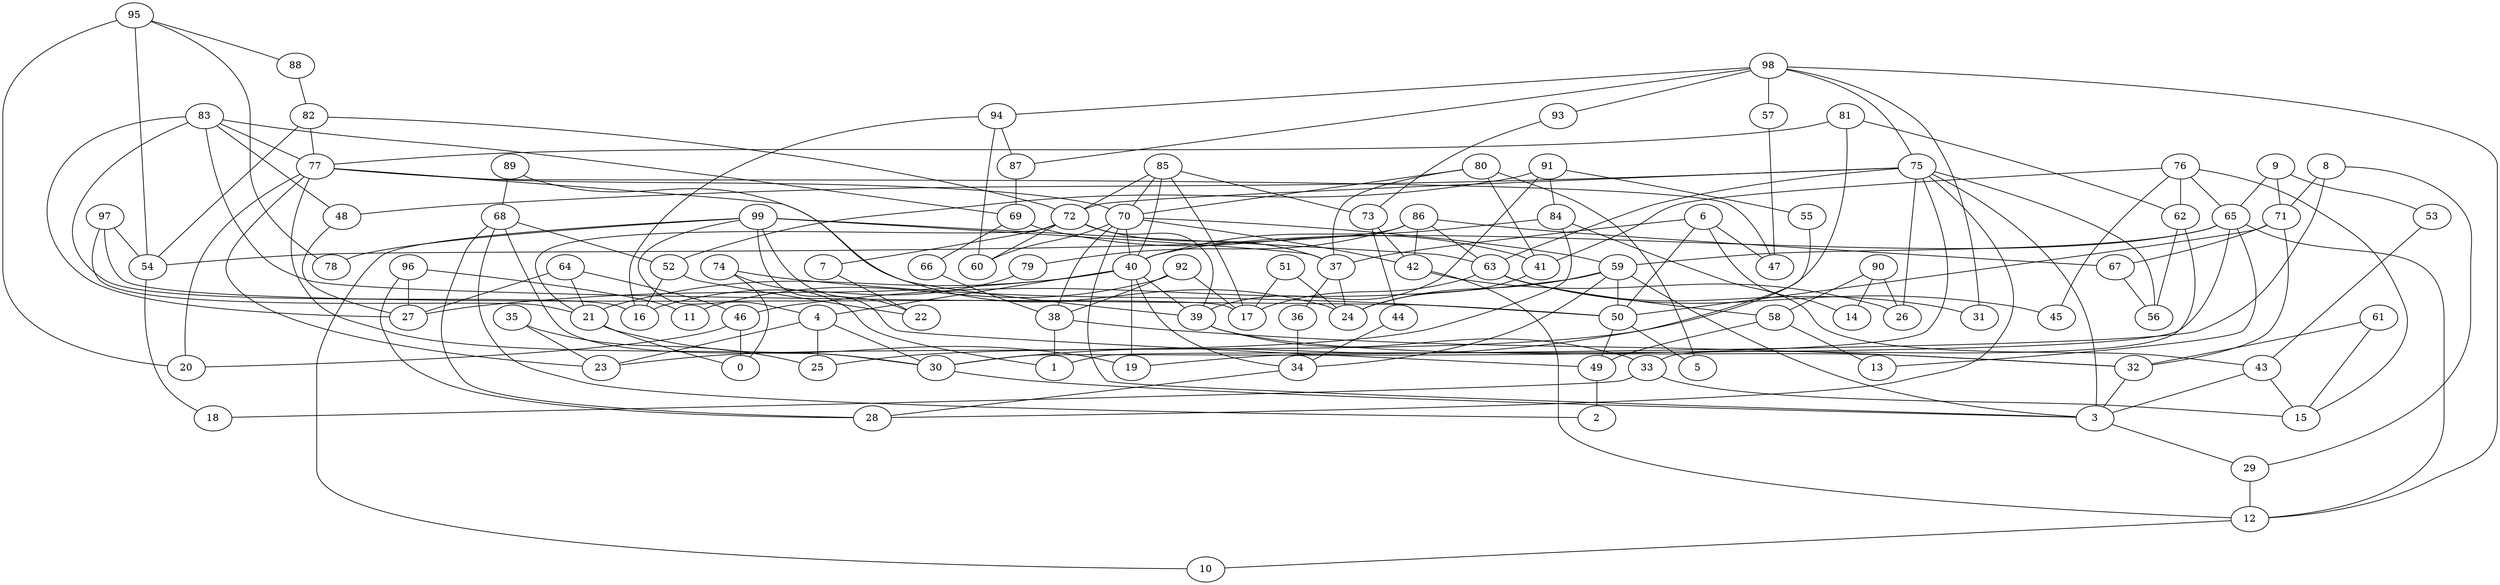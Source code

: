 digraph GG_graph {

subgraph G_graph {
edge [color = black]
"87" -> "69" [dir = none]
"64" -> "46" [dir = none]
"64" -> "21" [dir = none]
"64" -> "27" [dir = none]
"89" -> "39" [dir = none]
"89" -> "68" [dir = none]
"94" -> "16" [dir = none]
"94" -> "60" [dir = none]
"94" -> "87" [dir = none]
"72" -> "7" [dir = none]
"72" -> "60" [dir = none]
"72" -> "39" [dir = none]
"72" -> "37" [dir = none]
"72" -> "21" [dir = none]
"12" -> "10" [dir = none]
"74" -> "0" [dir = none]
"74" -> "50" [dir = none]
"74" -> "1" [dir = none]
"4" -> "23" [dir = none]
"4" -> "30" [dir = none]
"4" -> "25" [dir = none]
"46" -> "20" [dir = none]
"37" -> "36" [dir = none]
"37" -> "24" [dir = none]
"77" -> "47" [dir = none]
"77" -> "20" [dir = none]
"77" -> "23" [dir = none]
"77" -> "30" [dir = none]
"77" -> "70" [dir = none]
"77" -> "24" [dir = none]
"82" -> "77" [dir = none]
"82" -> "72" [dir = none]
"82" -> "54" [dir = none]
"71" -> "67" [dir = none]
"71" -> "32" [dir = none]
"71" -> "50" [dir = none]
"92" -> "17" [dir = none]
"92" -> "38" [dir = none]
"92" -> "11" [dir = none]
"44" -> "34" [dir = none]
"54" -> "18" [dir = none]
"49" -> "2" [dir = none]
"66" -> "38" [dir = none]
"70" -> "42" [dir = none]
"70" -> "40" [dir = none]
"70" -> "60" [dir = none]
"70" -> "38" [dir = none]
"70" -> "3" [dir = none]
"70" -> "59" [dir = none]
"41" -> "24" [dir = none]
"80" -> "37" [dir = none]
"80" -> "70" [dir = none]
"80" -> "41" [dir = none]
"80" -> "5" [dir = none]
"36" -> "34" [dir = none]
"88" -> "82" [dir = none]
"83" -> "69" [dir = none]
"83" -> "77" [dir = none]
"83" -> "27" [dir = none]
"83" -> "48" [dir = none]
"83" -> "50" [dir = none]
"83" -> "16" [dir = none]
"98" -> "93" [dir = none]
"98" -> "87" [dir = none]
"98" -> "12" [dir = none]
"98" -> "31" [dir = none]
"98" -> "75" [dir = none]
"98" -> "94" [dir = none]
"98" -> "57" [dir = none]
"93" -> "73" [dir = none]
"9" -> "71" [dir = none]
"9" -> "65" [dir = none]
"9" -> "53" [dir = none]
"53" -> "43" [dir = none]
"40" -> "21" [dir = none]
"40" -> "27" [dir = none]
"40" -> "4" [dir = none]
"40" -> "34" [dir = none]
"40" -> "39" [dir = none]
"40" -> "19" [dir = none]
"85" -> "40" [dir = none]
"85" -> "70" [dir = none]
"85" -> "72" [dir = none]
"85" -> "73" [dir = none]
"85" -> "17" [dir = none]
"73" -> "42" [dir = none]
"73" -> "44" [dir = none]
"39" -> "33" [dir = none]
"39" -> "32" [dir = none]
"97" -> "54" [dir = none]
"97" -> "17" [dir = none]
"97" -> "21" [dir = none]
"52" -> "22" [dir = none]
"48" -> "27" [dir = none]
"38" -> "1" [dir = none]
"38" -> "32" [dir = none]
"61" -> "32" [dir = none]
"61" -> "15" [dir = none]
"30" -> "3" [dir = none]
"58" -> "13" [dir = none]
"58" -> "49" [dir = none]
"84" -> "40" [dir = none]
"84" -> "43" [dir = none]
"84" -> "23" [dir = none]
"34" -> "28" [dir = none]
"90" -> "26" [dir = none]
"90" -> "58" [dir = none]
"90" -> "14" [dir = none]
"76" -> "45" [dir = none]
"76" -> "65" [dir = none]
"76" -> "41" [dir = none]
"76" -> "62" [dir = none]
"76" -> "15" [dir = none]
"51" -> "17" [dir = none]
"51" -> "24" [dir = none]
"57" -> "47" [dir = none]
"63" -> "58" [dir = none]
"63" -> "17" [dir = none]
"63" -> "31" [dir = none]
"63" -> "45" [dir = none]
"68" -> "28" [dir = none]
"68" -> "2" [dir = none]
"68" -> "30" [dir = none]
"68" -> "52" [dir = none]
"8" -> "71" [dir = none]
"8" -> "19" [dir = none]
"8" -> "29" [dir = none]
"35" -> "23" [dir = none]
"35" -> "25" [dir = none]
"99" -> "49" [dir = none]
"99" -> "4" [dir = none]
"99" -> "63" [dir = none]
"99" -> "10" [dir = none]
"99" -> "22" [dir = none]
"99" -> "37" [dir = none]
"99" -> "78" [dir = none]
"29" -> "12" [dir = none]
"79" -> "16" [dir = none]
"81" -> "77" [dir = none]
"81" -> "25" [dir = none]
"81" -> "62" [dir = none]
"69" -> "41" [dir = none]
"69" -> "66" [dir = none]
"95" -> "78" [dir = none]
"95" -> "20" [dir = none]
"95" -> "54" [dir = none]
"95" -> "88" [dir = none]
"75" -> "28" [dir = none]
"75" -> "48" [dir = none]
"75" -> "26" [dir = none]
"75" -> "72" [dir = none]
"75" -> "3" [dir = none]
"75" -> "30" [dir = none]
"75" -> "63" [dir = none]
"75" -> "56" [dir = none]
"86" -> "63" [dir = none]
"86" -> "54" [dir = none]
"86" -> "67" [dir = none]
"86" -> "42" [dir = none]
"86" -> "79" [dir = none]
"3" -> "29" [dir = none]
"55" -> "30" [dir = none]
"62" -> "56" [dir = none]
"62" -> "33" [dir = none]
"21" -> "0" [dir = none]
"21" -> "19" [dir = none]
"32" -> "3" [dir = none]
"96" -> "11" [dir = none]
"96" -> "28" [dir = none]
"96" -> "27" [dir = none]
"43" -> "3" [dir = none]
"43" -> "15" [dir = none]
"91" -> "52" [dir = none]
"91" -> "84" [dir = none]
"91" -> "39" [dir = none]
"91" -> "55" [dir = none]
"42" -> "12" [dir = none]
"42" -> "26" [dir = none]
"7" -> "22" [dir = none]
"65" -> "59" [dir = none]
"65" -> "40" [dir = none]
"65" -> "1" [dir = none]
"65" -> "12" [dir = none]
"65" -> "13" [dir = none]
"6" -> "14" [dir = none]
"6" -> "37" [dir = none]
"6" -> "50" [dir = none]
"6" -> "47" [dir = none]
"33" -> "18" [dir = none]
"33" -> "15" [dir = none]
"67" -> "56" [dir = none]
"59" -> "24" [dir = none]
"59" -> "34" [dir = none]
"59" -> "50" [dir = none]
"59" -> "3" [dir = none]
"59" -> "46" [dir = none]
"50" -> "5" [dir = none]
"50" -> "49" [dir = none]
"52" -> "16" [dir = none]
"46" -> "0" [dir = none]
}

}
